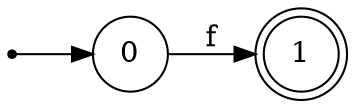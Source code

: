 digraph Automate {
  rankdir=LR;
  node [shape=circle];
  start [shape=point];
  start -> 0;
  1 [shape=doublecircle];
  0 -> 1 [label="f"];
}
